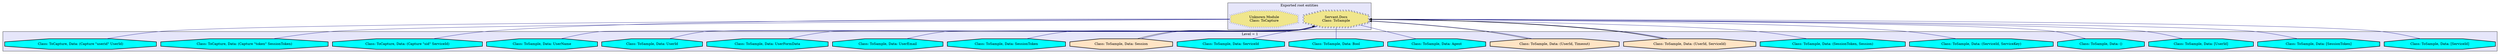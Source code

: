 digraph "Levels within Thentos.Doc" {
    node [margin="0.4,0.1"
         ,style=filled];
    subgraph cluster_0 {
        graph [label="Exported root entities"
              ,style=filled
              ,fillcolor=lavender];
        21 [label="Servant.Docs\nClass: ToSample"
           ,shape=doubleoctagon
           ,fillcolor=khaki
           ,style="filled,dashed"];
        22 [label="Unknown Module\nClass: ToCapture"
           ,shape=doubleoctagon
           ,fillcolor=khaki
           ,style="filled,dotted"];
    }
    subgraph cluster_1 {
        graph [label="Level = 1"
              ,style=filled
              ,fillcolor=lavender];
        1 [label="Class: ToCapture, Data: (Capture \"sid\" ServiceId)"
          ,shape=octagon
          ,fillcolor=cyan
          ,style="filled,bold"];
        2 [label="Class: ToCapture, Data: (Capture \"token\" SessionToken)"
          ,shape=octagon
          ,fillcolor=cyan
          ,style="filled,bold"];
        3 [label="Class: ToCapture, Data: (Capture \"userid\" UserId)"
          ,shape=octagon
          ,fillcolor=cyan
          ,style="filled,bold"];
        4 [label="Class: ToSample, Data: ()"
          ,shape=octagon
          ,fillcolor=cyan
          ,style="filled,bold"];
        5 [label="Class: ToSample, Data: (ServiceId, ServiceKey)"
          ,shape=octagon
          ,fillcolor=cyan
          ,style="filled,bold"];
        6 [label="Class: ToSample, Data: (SessionToken, Session)"
          ,shape=octagon
          ,fillcolor=cyan
          ,style="filled,bold"];
        7 [label="Class: ToSample, Data: (UserId, ServiceId)"
          ,shape=octagon
          ,fillcolor=bisque
          ,style="filled,bold"];
        8 [label="Class: ToSample, Data: (UserId, Timeout)"
          ,shape=octagon
          ,fillcolor=bisque
          ,style="filled,bold"];
        9 [label="Class: ToSample, Data: Agent"
          ,shape=octagon
          ,fillcolor=cyan
          ,style="filled,bold"];
        10 [label="Class: ToSample, Data: Bool"
           ,shape=octagon
           ,fillcolor=cyan
           ,style="filled,bold"];
        11 [label="Class: ToSample, Data: ServiceId"
           ,shape=octagon
           ,fillcolor=cyan
           ,style="filled,bold"];
        12 [label="Class: ToSample, Data: Session"
           ,shape=octagon
           ,fillcolor=bisque
           ,style="filled,bold"];
        13 [label="Class: ToSample, Data: SessionToken"
           ,shape=octagon
           ,fillcolor=cyan
           ,style="filled,bold"];
        14 [label="Class: ToSample, Data: UserEmail"
           ,shape=octagon
           ,fillcolor=cyan
           ,style="filled,bold"];
        15 [label="Class: ToSample, Data: UserFormData"
           ,shape=octagon
           ,fillcolor=cyan
           ,style="filled,bold"];
        16 [label="Class: ToSample, Data: UserId"
           ,shape=octagon
           ,fillcolor=cyan
           ,style="filled,bold"];
        17 [label="Class: ToSample, Data: UserName"
           ,shape=octagon
           ,fillcolor=cyan
           ,style="filled,bold"];
        18 [label="Class: ToSample, Data: [ServiceId]"
           ,shape=octagon
           ,fillcolor=cyan
           ,style="filled,bold"];
        19 [label="Class: ToSample, Data: [SessionToken]"
           ,shape=octagon
           ,fillcolor=cyan
           ,style="filled,bold"];
        20 [label="Class: ToSample, Data: [UserId]"
           ,shape=octagon
           ,fillcolor=cyan
           ,style="filled,bold"];
    }
    7 -> 21 [penwidth=1.6931471805599454
            ,color=black];
    8 -> 21 [penwidth=1
            ,color=black];
    12 -> 21 [penwidth=1
             ,color=black];
    21 -> 4 [penwidth=1
            ,color=navy
            ,dir=none];
    21 -> 5 [penwidth=1
            ,color=navy
            ,dir=none];
    21 -> 6 [penwidth=1
            ,color=navy
            ,dir=none];
    21 -> 7 [penwidth=1
            ,color=navy
            ,dir=none];
    21 -> 8 [penwidth=1
            ,color=navy
            ,dir=none];
    21 -> 9 [penwidth=1
            ,color=navy
            ,dir=none];
    21 -> 10 [penwidth=1
             ,color=navy
             ,dir=none];
    21 -> 11 [penwidth=1
             ,color=navy
             ,dir=none];
    21 -> 12 [penwidth=1
             ,color=navy
             ,dir=none];
    21 -> 13 [penwidth=1
             ,color=navy
             ,dir=none];
    21 -> 14 [penwidth=1
             ,color=navy
             ,dir=none];
    21 -> 15 [penwidth=1
             ,color=navy
             ,dir=none];
    21 -> 16 [penwidth=1
             ,color=navy
             ,dir=none];
    21 -> 17 [penwidth=1
             ,color=navy
             ,dir=none];
    21 -> 18 [penwidth=1
             ,color=navy
             ,dir=none];
    21 -> 19 [penwidth=1
             ,color=navy
             ,dir=none];
    21 -> 20 [penwidth=1
             ,color=navy
             ,dir=none];
    22 -> 1 [penwidth=1
            ,color=navy
            ,dir=none];
    22 -> 2 [penwidth=1
            ,color=navy
            ,dir=none];
    22 -> 3 [penwidth=1
            ,color=navy
            ,dir=none];
}
